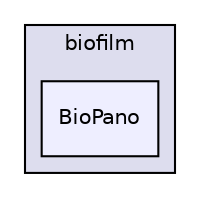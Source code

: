digraph "src/test/java/cn/edu/ustc/biofilm/BioPano" {
  compound=true
  node [ fontsize="10", fontname="Helvetica"];
  edge [ labelfontsize="10", labelfontname="Helvetica"];
  subgraph clusterdir_3a9b46f3e5e00f42c0c42cddca2e26a1 {
    graph [ bgcolor="#ddddee", pencolor="black", label="biofilm" fontname="Helvetica", fontsize="10", URL="dir_3a9b46f3e5e00f42c0c42cddca2e26a1.html"]
  dir_185b55297a379ae1246667a8ab71aeda [shape=box, label="BioPano", style="filled", fillcolor="#eeeeff", pencolor="black", URL="dir_185b55297a379ae1246667a8ab71aeda.html"];
  }
}

